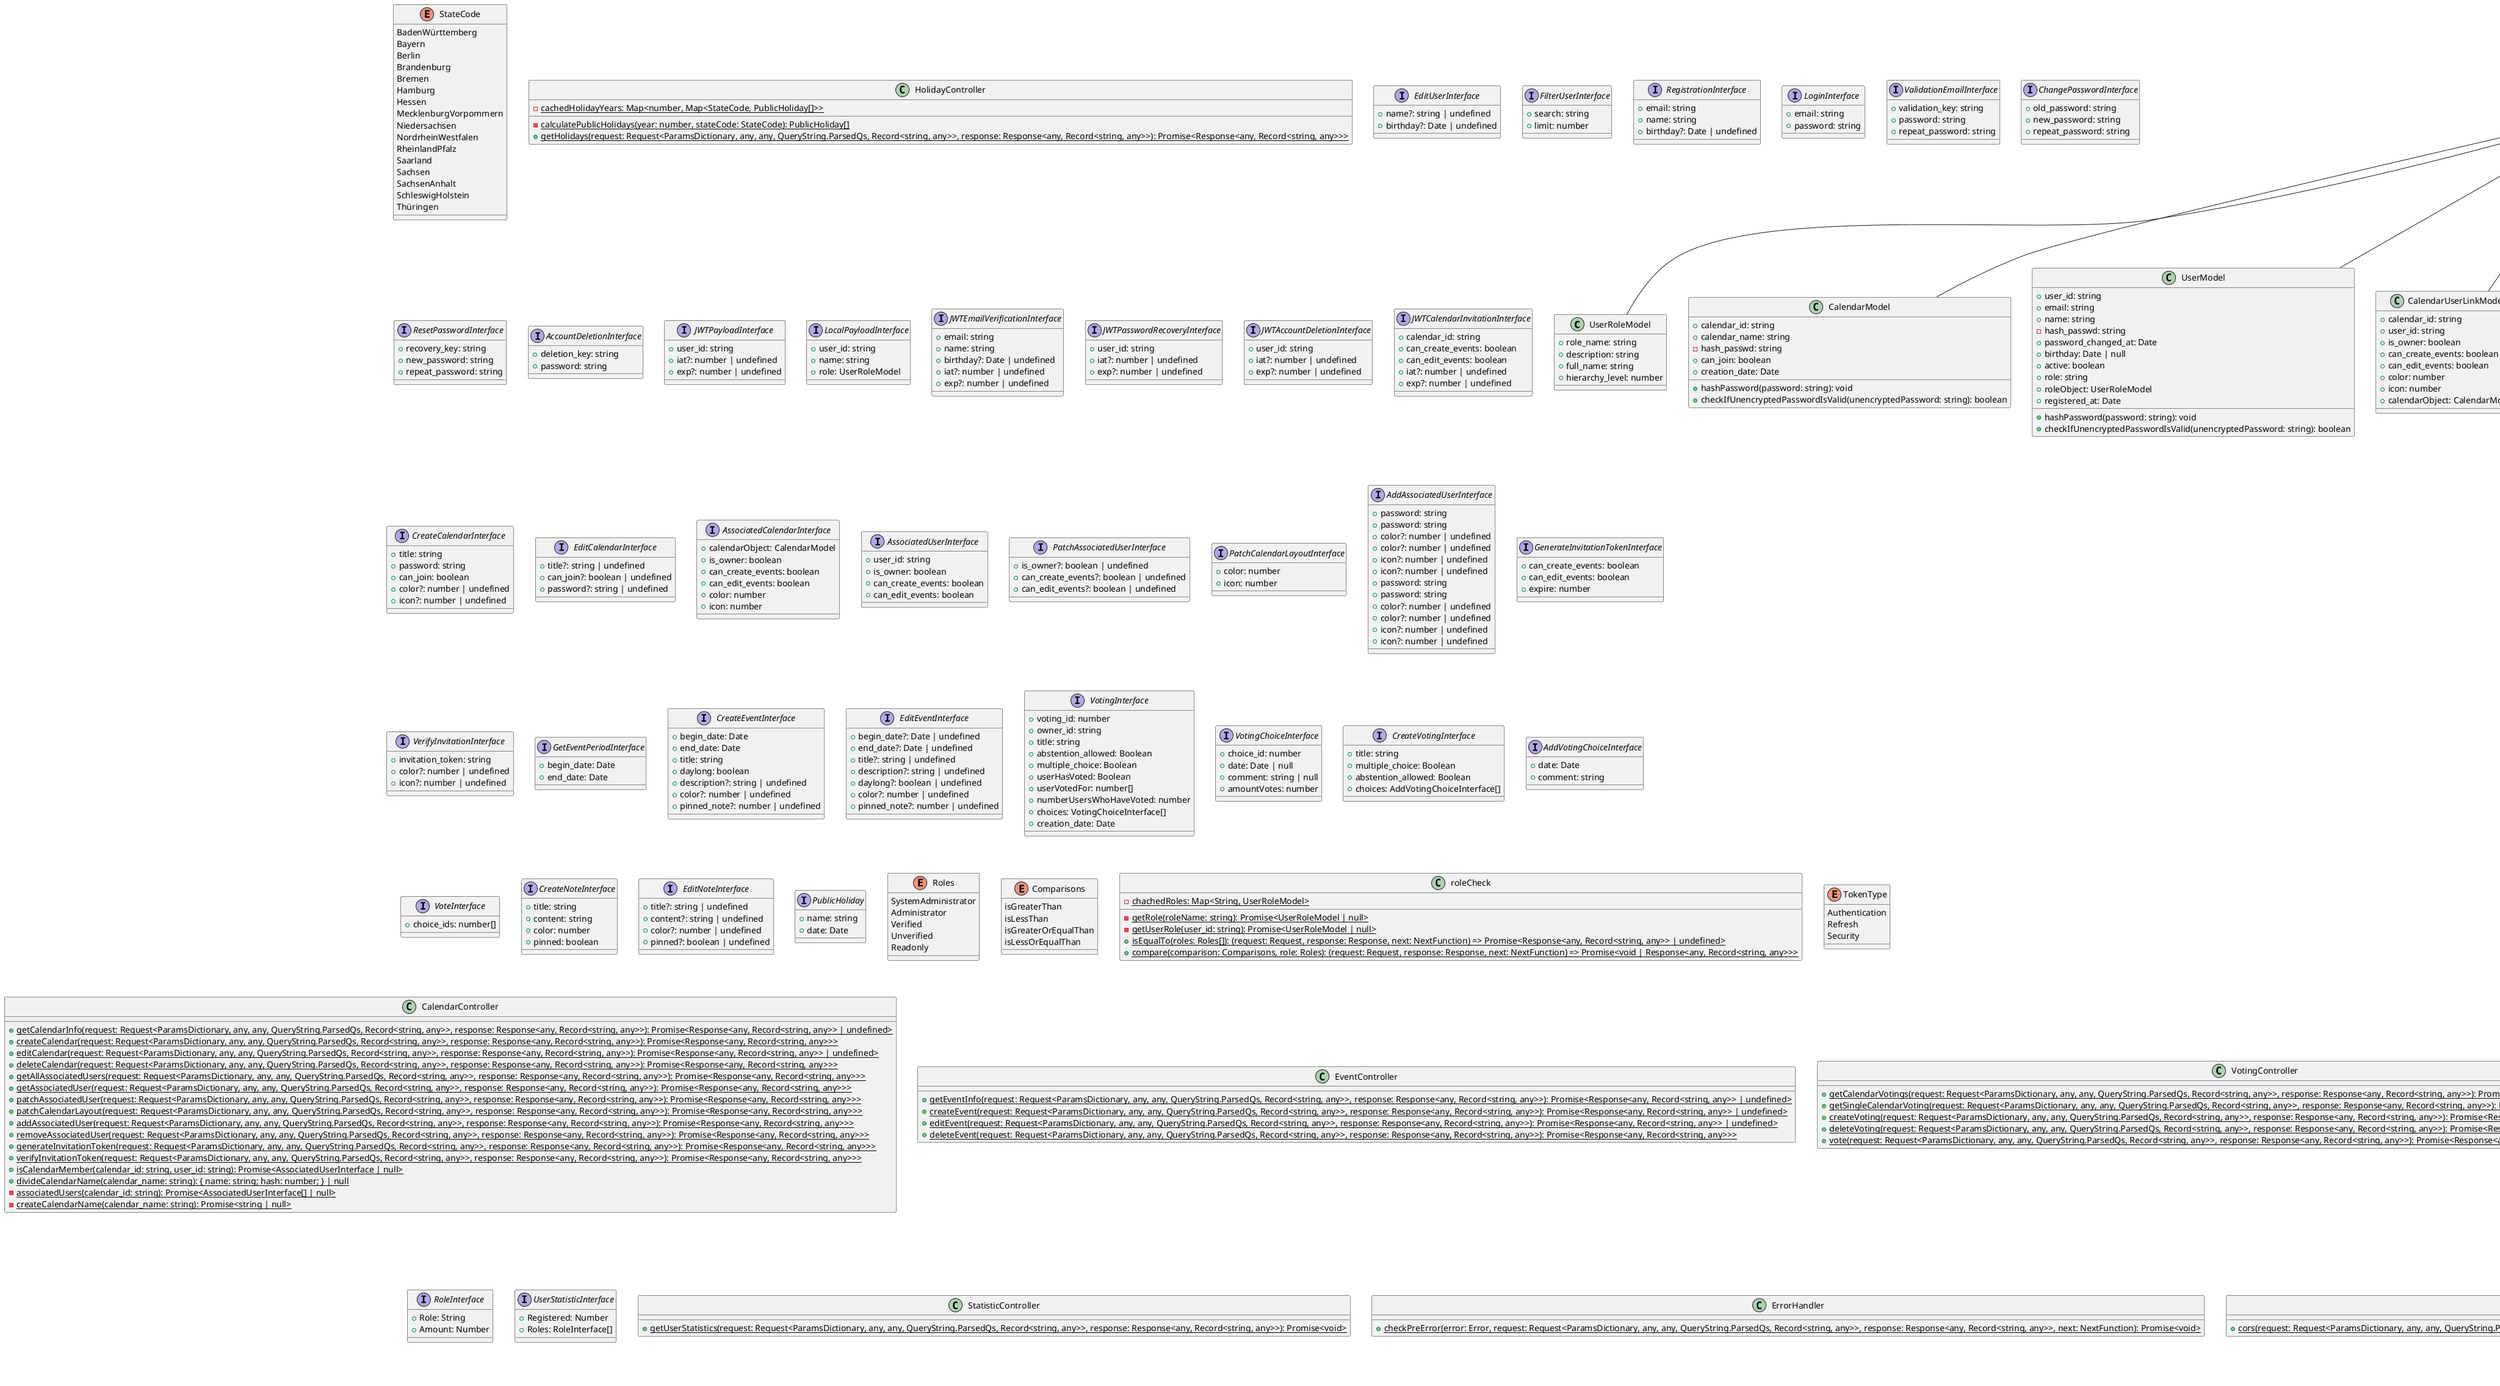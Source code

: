 @startuml
class UserRoleModel extends Model {
    +role_name: string
    +description: string
    +full_name: string
    +hierarchy_level: number
}
class CalendarModel extends Model {
    +calendar_id: string
    +calendar_name: string
    -hash_passwd: string
    +can_join: boolean
    +creation_date: Date
    +hashPassword(password: string): void
    +checkIfUnencryptedPasswordIsValid(unencryptedPassword: string): boolean
}
enum StateCode {
    BadenWürttemberg
    Bayern
    Berlin
    Brandenburg
    Bremen
    Hamburg
    Hessen
    MecklenburgVorpommern
    Niedersachsen
    NordrheinWestfalen
    RheinlandPfalz
    Saarland
    Sachsen
    SachsenAnhalt
    SchleswigHolstein
    Thüringen
}
class HolidayController {
    -{static} cachedHolidayYears: Map<number, Map<StateCode, PublicHoliday[]>>
    -{static} calculatePublicHolidays(year: number, stateCode: StateCode): PublicHoliday[]
    +{static} getHolidays(request: Request<ParamsDictionary, any, any, QueryString.ParsedQs, Record<string, any>>, response: Response<any, Record<string, any>>): Promise<Response<any, Record<string, any>>>
}
interface EditUserInterface {
    +name?: string | undefined
    +birthday?: Date | undefined
}
interface FilterUserInterface {
    +search: string
    +limit: number
}
interface RegistrationInterface {
    +email: string
    +name: string
    +birthday?: Date | undefined
}
interface LoginInterface {
    +email: string
    +password: string
}
interface ValidationEmailInterface {
    +validation_key: string
    +password: string
    +repeat_password: string
}
interface ChangePasswordInterface {
    +old_password: string
    +new_password: string
    +repeat_password: string
}
interface ResetPasswordInterface {
    +recovery_key: string
    +new_password: string
    +repeat_password: string
}
interface AccountDeletionInterface {
    +deletion_key: string
    +password: string
}
interface JWTPayloadInterface {
    +user_id: string
    +iat?: number | undefined
    +exp?: number | undefined
}
interface LocalPayloadInterface {
    +user_id: string
    +name: string
    +role: UserRoleModel
}
interface JWTEmailVerificationInterface {
    +email: string
    +name: string
    +birthday?: Date | undefined
    +iat?: number | undefined
    +exp?: number | undefined
}
interface JWTPasswordRecoveryInterface {
    +user_id: string
    +iat?: number | undefined
    +exp?: number | undefined
}
interface JWTAccountDeletionInterface {
    +user_id: string
    +iat?: number | undefined
    +exp?: number | undefined
}
interface JWTCalendarInvitationInterface {
    +calendar_id: string
    +can_create_events: boolean
    +can_edit_events: boolean
    +iat?: number | undefined
    +exp?: number | undefined
}
interface CreateCalendarInterface {
    +title: string
    +password: string
    +can_join: boolean
    +color?: number | undefined
    +icon?: number | undefined
}
interface EditCalendarInterface {
    +title?: string | undefined
    +can_join?: boolean | undefined
    +password?: string | undefined
}
interface AssociatedCalendarInterface {
    +calendarObject: CalendarModel
    +is_owner: boolean
    +can_create_events: boolean
    +can_edit_events: boolean
    +color: number
    +icon: number
}
interface AssociatedUserInterface {
    +user_id: string
    +is_owner: boolean
    +can_create_events: boolean
    +can_edit_events: boolean
}
interface PatchAssociatedUserInterface {
    +is_owner?: boolean | undefined
    +can_create_events?: boolean | undefined
    +can_edit_events?: boolean | undefined
}
interface PatchCalendarLayoutInterface {
    +color: number
    +icon: number
}
interface AddAssociatedUserInterface {
    +password: string
    +password: string
    +color?: number | undefined
    +color?: number | undefined
    +icon?: number | undefined
    +icon?: number | undefined
}
interface AddAssociatedUserInterface {
    +password: string
    +password: string
    +color?: number | undefined
    +color?: number | undefined
    +icon?: number | undefined
    +icon?: number | undefined
}
interface GenerateInvitationTokenInterface {
    +can_create_events: boolean
    +can_edit_events: boolean
    +expire: number
}
interface VerifyInvitationInterface {
    +invitation_token: string
    +color?: number | undefined
    +icon?: number | undefined
}
interface GetEventPeriodInterface {
    +begin_date: Date
    +end_date: Date
}
interface CreateEventInterface {
    +begin_date: Date
    +end_date: Date
    +title: string
    +daylong: boolean
    +description?: string | undefined
    +color?: number | undefined
    +pinned_note?: number | undefined
}
interface EditEventInterface {
    +begin_date?: Date | undefined
    +end_date?: Date | undefined
    +title?: string | undefined
    +description?: string | undefined
    +daylong?: boolean | undefined
    +color?: number | undefined
    +pinned_note?: number | undefined
}
interface VotingInterface {
    +voting_id: number
    +owner_id: string
    +title: string
    +abstention_allowed: Boolean
    +multiple_choice: Boolean
    +userHasVoted: Boolean
    +userVotedFor: number[]
    +numberUsersWhoHaveVoted: number
    +choices: VotingChoiceInterface[]
    +creation_date: Date
}
interface VotingChoiceInterface {
    +choice_id: number
    +date: Date | null
    +comment: string | null
    +amountVotes: number
}
interface CreateVotingInterface {
    +title: string
    +multiple_choice: Boolean
    +abstention_allowed: Boolean
    +choices: AddVotingChoiceInterface[]
}
interface AddVotingChoiceInterface {
    +date: Date
    +comment: string
}
interface VoteInterface {
    +choice_ids: number[]
}
interface CreateNoteInterface {
    +title: string
    +content: string
    +color: number
    +pinned: boolean
}
interface EditNoteInterface {
    +title?: string | undefined
    +content?: string | undefined
    +color?: number | undefined
    +pinned?: boolean | undefined
}
interface PublicHoliday {
    +name: string
    +date: Date
}
enum Roles {
    SystemAdministrator
    Administrator
    Verified
    Unverified
    Readonly
}
enum Comparisons {
    isGreaterThan
    isLessThan
    isGreaterOrEqualThan
    isLessOrEqualThan
}
class roleCheck {
    -{static} chachedRoles: Map<String, UserRoleModel>
    -{static} getRole(roleName: string): Promise<UserRoleModel | null>
    -{static} getUserRole(user_id: string): Promise<UserRoleModel | null>
    +{static} isEqualTo(roles: Roles[]): (request: Request, response: Response, next: NextFunction) => Promise<Response<any, Record<string, any>> | undefined>
    +{static} compare(comparison: Comparisons, role: Roles): (request: Request, response: Response, next: NextFunction) => Promise<void | Response<any, Record<string, any>>>
}
class UserModel extends Model {
    +user_id: string
    +email: string
    +name: string
    -hash_passwd: string
    +password_changed_at: Date
    +birthday: Date | null
    +active: boolean
    +role: string
    +roleObject: UserRoleModel
    +registered_at: Date
    +hashPassword(password: string): void
    +checkIfUnencryptedPasswordIsValid(unencryptedPassword: string): boolean
}
enum TokenType {
    Authentication
    Refresh
    Security
}
class CalendarUserLinkModel extends Model {
    +calendar_id: string
    +user_id: string
    +is_owner: boolean
    +can_create_events: boolean
    +can_edit_events: boolean
    +color: number
    +icon: number
    +calendarObject: CalendarModel
}
class CalendarController {
    +{static} getCalendarInfo(request: Request<ParamsDictionary, any, any, QueryString.ParsedQs, Record<string, any>>, response: Response<any, Record<string, any>>): Promise<Response<any, Record<string, any>> | undefined>
    +{static} createCalendar(request: Request<ParamsDictionary, any, any, QueryString.ParsedQs, Record<string, any>>, response: Response<any, Record<string, any>>): Promise<Response<any, Record<string, any>>>
    +{static} editCalendar(request: Request<ParamsDictionary, any, any, QueryString.ParsedQs, Record<string, any>>, response: Response<any, Record<string, any>>): Promise<Response<any, Record<string, any>> | undefined>
    +{static} deleteCalendar(request: Request<ParamsDictionary, any, any, QueryString.ParsedQs, Record<string, any>>, response: Response<any, Record<string, any>>): Promise<Response<any, Record<string, any>>>
    +{static} getAllAssociatedUsers(request: Request<ParamsDictionary, any, any, QueryString.ParsedQs, Record<string, any>>, response: Response<any, Record<string, any>>): Promise<Response<any, Record<string, any>>>
    +{static} getAssociatedUser(request: Request<ParamsDictionary, any, any, QueryString.ParsedQs, Record<string, any>>, response: Response<any, Record<string, any>>): Promise<Response<any, Record<string, any>>>
    +{static} patchAssociatedUser(request: Request<ParamsDictionary, any, any, QueryString.ParsedQs, Record<string, any>>, response: Response<any, Record<string, any>>): Promise<Response<any, Record<string, any>>>
    +{static} patchCalendarLayout(request: Request<ParamsDictionary, any, any, QueryString.ParsedQs, Record<string, any>>, response: Response<any, Record<string, any>>): Promise<Response<any, Record<string, any>>>
    +{static} addAssociatedUser(request: Request<ParamsDictionary, any, any, QueryString.ParsedQs, Record<string, any>>, response: Response<any, Record<string, any>>): Promise<Response<any, Record<string, any>>>
    +{static} removeAssociatedUser(request: Request<ParamsDictionary, any, any, QueryString.ParsedQs, Record<string, any>>, response: Response<any, Record<string, any>>): Promise<Response<any, Record<string, any>>>
    +{static} generateInvitationToken(request: Request<ParamsDictionary, any, any, QueryString.ParsedQs, Record<string, any>>, response: Response<any, Record<string, any>>): Promise<Response<any, Record<string, any>>>
    +{static} verifyInvitationToken(request: Request<ParamsDictionary, any, any, QueryString.ParsedQs, Record<string, any>>, response: Response<any, Record<string, any>>): Promise<Response<any, Record<string, any>>>
    +{static} isCalendarMember(calendar_id: string, user_id: string): Promise<AssociatedUserInterface | null>
    +{static} divideCalendarName(calendar_name: string): { name: string; hash: number; } | null
    -{static} associatedUsers(calendar_id: string): Promise<AssociatedUserInterface[] | null>
    -{static} createCalendarName(calendar_name: string): Promise<string | null>
}
class NoteModel extends Model {
    +note_id: number
    +associated_calendar: string
    +title: string
    +color: number
    +pinned: boolean
    +content: string
    +owner_id: string | null
    +creation_date: Date
    +modification_date: Date
    +createdBy: UserModel
    +calendarObject: CalendarModel
}
class EventModel extends Model {
    +event_id: number
    +begin_date: Date
    +end_date: Date
    +title: string
    +description: string | null
    +color: number
    +created_by_user: string | null
    +associated_calendar: string
    +daylong: boolean
    +pinned_note: number | null
    +createdBy: UserModel
    +calendarObject: CalendarModel
    +noteObject: NoteModel
    +creation_date: Date
}
class EventController {
    +{static} getEventInfo(request: Request<ParamsDictionary, any, any, QueryString.ParsedQs, Record<string, any>>, response: Response<any, Record<string, any>>): Promise<Response<any, Record<string, any>> | undefined>
    +{static} createEvent(request: Request<ParamsDictionary, any, any, QueryString.ParsedQs, Record<string, any>>, response: Response<any, Record<string, any>>): Promise<Response<any, Record<string, any>> | undefined>
    +{static} editEvent(request: Request<ParamsDictionary, any, any, QueryString.ParsedQs, Record<string, any>>, response: Response<any, Record<string, any>>): Promise<Response<any, Record<string, any>> | undefined>
    +{static} deleteEvent(request: Request<ParamsDictionary, any, any, QueryString.ParsedQs, Record<string, any>>, response: Response<any, Record<string, any>>): Promise<Response<any, Record<string, any>>>
}
class CalendarVotingModel extends Model {
    +voting_id: number
    +calendar_id: string
    +owner_id: string
    +title: string
    +abstention_allowed: Boolean
    +multiple_choice: Boolean
    +creation_date: Date
    +choices: VotingChoiceModel[]
}
class VotingChoiceModel extends Model {
    +choice_id: number
    +voting_id: number
    +date: Date | null
    +comment: string | null
    +votingObject: CalendarVotingModel
    +votes: VotingUserLinkModel[]
}
class VotingUserLinkModel extends Model {
    +choice_id: number
    +user_id: string
    +choiceObject: VotingChoiceModel
}
class VotingController {
    +{static} getCalendarVotings(request: Request<ParamsDictionary, any, any, QueryString.ParsedQs, Record<string, any>>, response: Response<any, Record<string, any>>): Promise<Response<any, Record<string, any>>>
    +{static} getSingleCalendarVoting(request: Request<ParamsDictionary, any, any, QueryString.ParsedQs, Record<string, any>>, response: Response<any, Record<string, any>>): Promise<Response<any, Record<string, any>>>
    +{static} createVoting(request: Request<ParamsDictionary, any, any, QueryString.ParsedQs, Record<string, any>>, response: Response<any, Record<string, any>>): Promise<Response<any, Record<string, any>>>
    +{static} deleteVoting(request: Request<ParamsDictionary, any, any, QueryString.ParsedQs, Record<string, any>>, response: Response<any, Record<string, any>>): Promise<Response<any, Record<string, any>>>
    +{static} vote(request: Request<ParamsDictionary, any, any, QueryString.ParsedQs, Record<string, any>>, response: Response<any, Record<string, any>>): Promise<Response<any, Record<string, any>>>
}
class NoteController {
    +{static} getNoteInfo(request: Request<ParamsDictionary, any, any, QueryString.ParsedQs, Record<string, any>>, response: Response<any, Record<string, any>>): Promise<Response<any, Record<string, any>> | undefined>
    +{static} getAllNotesInfo(request: Request<ParamsDictionary, any, any, QueryString.ParsedQs, Record<string, any>>, response: Response<any, Record<string, any>>): Promise<Response<any, Record<string, any>> | undefined>
    +{static} createNote(request: Request<ParamsDictionary, any, any, QueryString.ParsedQs, Record<string, any>>, response: Response<any, Record<string, any>>): Promise<Response<any, Record<string, any>> | undefined>
    +{static} editNote(request: Request<ParamsDictionary, any, any, QueryString.ParsedQs, Record<string, any>>, response: Response<any, Record<string, any>>): Promise<Response<any, Record<string, any>> | undefined>
    +{static} deleteNote(request: Request<ParamsDictionary, any, any, QueryString.ParsedQs, Record<string, any>>, response: Response<any, Record<string, any>>): Promise<Response<any, Record<string, any>>>
}
class MailController {
    -{static} transport: Mail
    -{static} welcome_template: string
    -{static} password_recovery_template: string
    -{static} user_information_template: string
    -{static} delete_account_request_template: string
    +{static} init(): void
    +{static} sendVerificationMail(payload: JWTEmailVerificationInterface, verify_key: string): Promise<Error | null>
    +{static} sendPasswordRecoveryMail(user: UserModel, recovery_key: string): Promise<Error | null>
    +{static} sendUserInformationMail(user: UserModel, dataInformation: string): Promise<Error | null>
    +{static} sendDeleteAccountMail(user: UserModel, delete_key: string): Promise<Error | null>
}
class AuthController {
    +{static} login(request: Request<ParamsDictionary, any, any, QueryString.ParsedQs, Record<string, any>>, response: Response<any, Record<string, any>>): Promise<Response<any, Record<string, any>> | undefined>
    +{static} changePassword(request: Request<ParamsDictionary, any, any, QueryString.ParsedQs, Record<string, any>>, response: Response<any, Record<string, any>>): Promise<Response<any, Record<string, any>> | undefined>
    +{static} generateVerificationEmail(request: Request<ParamsDictionary, any, any, QueryString.ParsedQs, Record<string, any>>, response: Response<any, Record<string, any>>): Promise<Response<any, Record<string, any>>>
    +{static} verifyEmail(request: Request<ParamsDictionary, any, any, QueryString.ParsedQs, Record<string, any>>, response: Response<any, Record<string, any>>): Promise<Response<any, Record<string, any>> | undefined>
    +{static} generatePasswordRecoveryKey(request: Request<ParamsDictionary, any, any, QueryString.ParsedQs, Record<string, any>>, response: Response<any, Record<string, any>>): Promise<Response<any, Record<string, any>>>
    +{static} resetPassword(request: Request<ParamsDictionary, any, any, QueryString.ParsedQs, Record<string, any>>, response: Response<any, Record<string, any>>): Promise<Response<any, Record<string, any>> | undefined>
    +{static} refreshAuthenticationToken(request: Request<ParamsDictionary, any, any, QueryString.ParsedQs, Record<string, any>>, response: Response<any, Record<string, any>>): Promise<Response<any, Record<string, any>>>
    +{static} getSecurityToken(request: Request<ParamsDictionary, any, any, QueryString.ParsedQs, Record<string, any>>, response: Response<any, Record<string, any>>): Promise<Response<any, Record<string, any>>>
    +{static} getUserIDFromToken(request: Request<ParamsDictionary, any, any, QueryString.ParsedQs, Record<string, any>>, response: Response<any, Record<string, any>>): Promise<Response<any, Record<string, any>>>
}
class UserController {
    +{static} getUserInfo(request: Request<ParamsDictionary, any, any, QueryString.ParsedQs, Record<string, any>>, response: Response<any, Record<string, any>>): Promise<Response<any, Record<string, any>> | undefined>
    +{static} patchUser(request: Request<ParamsDictionary, any, any, QueryString.ParsedQs, Record<string, any>>, response: Response<any, Record<string, any>>): Promise<Response<any, Record<string, any>> | undefined>
    +{static} deleteUserByAdmin(request: Request<ParamsDictionary, any, any, QueryString.ParsedQs, Record<string, any>>, response: Response<any, Record<string, any>>): Promise<Response<any, Record<string, any>>>
    +{static} requestAccountDeletion(request: Request<ParamsDictionary, any, any, QueryString.ParsedQs, Record<string, any>>, response: Response<any, Record<string, any>>): Promise<Response<any, Record<string, any>>>
    +{static} accountDeletion(request: Request<ParamsDictionary, any, any, QueryString.ParsedQs, Record<string, any>>, response: Response<any, Record<string, any>>): Promise<Response<any, Record<string, any>> | undefined>
    +{static} getAssociatedCalendars(request: Request<ParamsDictionary, any, any, QueryString.ParsedQs, Record<string, any>>, response: Response<any, Record<string, any>>): Promise<Response<any, Record<string, any>>>
    +{static} changeProfilePicture(request: Request<ParamsDictionary, any, any, QueryString.ParsedQs, Record<string, any>>, response: Response<any, Record<string, any>>): Promise<Response<any, Record<string, any>> | undefined>
    +{static} getProfilePicture(request: Request<ParamsDictionary, any, any, QueryString.ParsedQs, Record<string, any>>, response: Response<any, Record<string, any>>): Promise<Response<any, Record<string, any>> | undefined>
    +{static} generateUserInformationEmail(request: Request<ParamsDictionary, any, any, QueryString.ParsedQs, Record<string, any>>, response: Response<any, Record<string, any>>): Promise<Response<any, Record<string, any>>>
}
class FilterController {
    +{static} getEventsPeriod(request: Request<ParamsDictionary, any, any, QueryString.ParsedQs, Record<string, any>>, response: Response<any, Record<string, any>>): Promise<Response<any, Record<string, any>> | undefined>
}
interface RoleInterface {
    +Role: String
    +Amount: Number
}
interface UserStatisticInterface {
    +Registered: Number
    +Roles: RoleInterface[]
}
class StatisticController {
    +{static} getUserStatistics(request: Request<ParamsDictionary, any, any, QueryString.ParsedQs, Record<string, any>>, response: Response<any, Record<string, any>>): Promise<void>
}
class ErrorHandler {
    +{static} checkPreError(error: Error, request: Request<ParamsDictionary, any, any, QueryString.ParsedQs, Record<string, any>>, response: Response<any, Record<string, any>>, next: NextFunction): Promise<void>
}
class CorsHandler {
    +{static} cors(request: Request<ParamsDictionary, any, any, QueryString.ParsedQs, Record<string, any>>, response: Response<any, Record<string, any>>, next: NextFunction): Promise<Response<any, Record<string, any>> | undefined>
}
class LoggingHandler {
    +{static} requestLogging(request: Request<ParamsDictionary, any, any, QueryString.ParsedQs, Record<string, any>>, response: Response<any, Record<string, any>>, next: NextFunction): Promise<void>
}
class API {
    +api: express.Application
    -config(): void
}
class Web_Console {
    -io?: socketIO.Server | undefined
    -webSocketPath: string
    -httpServer: Server
    -validationFunction: (socket: SocketIO.Socket, next: Function) => void
    +start(): void
    -init(): boolean
    -handlePreflightRequest(request: any, response: any): void
    -overwriteOutput(io: socketIO.Server): void
    -executeCommand(socket: socketIO.Socket, command: string): false | undefined
}
@enduml
